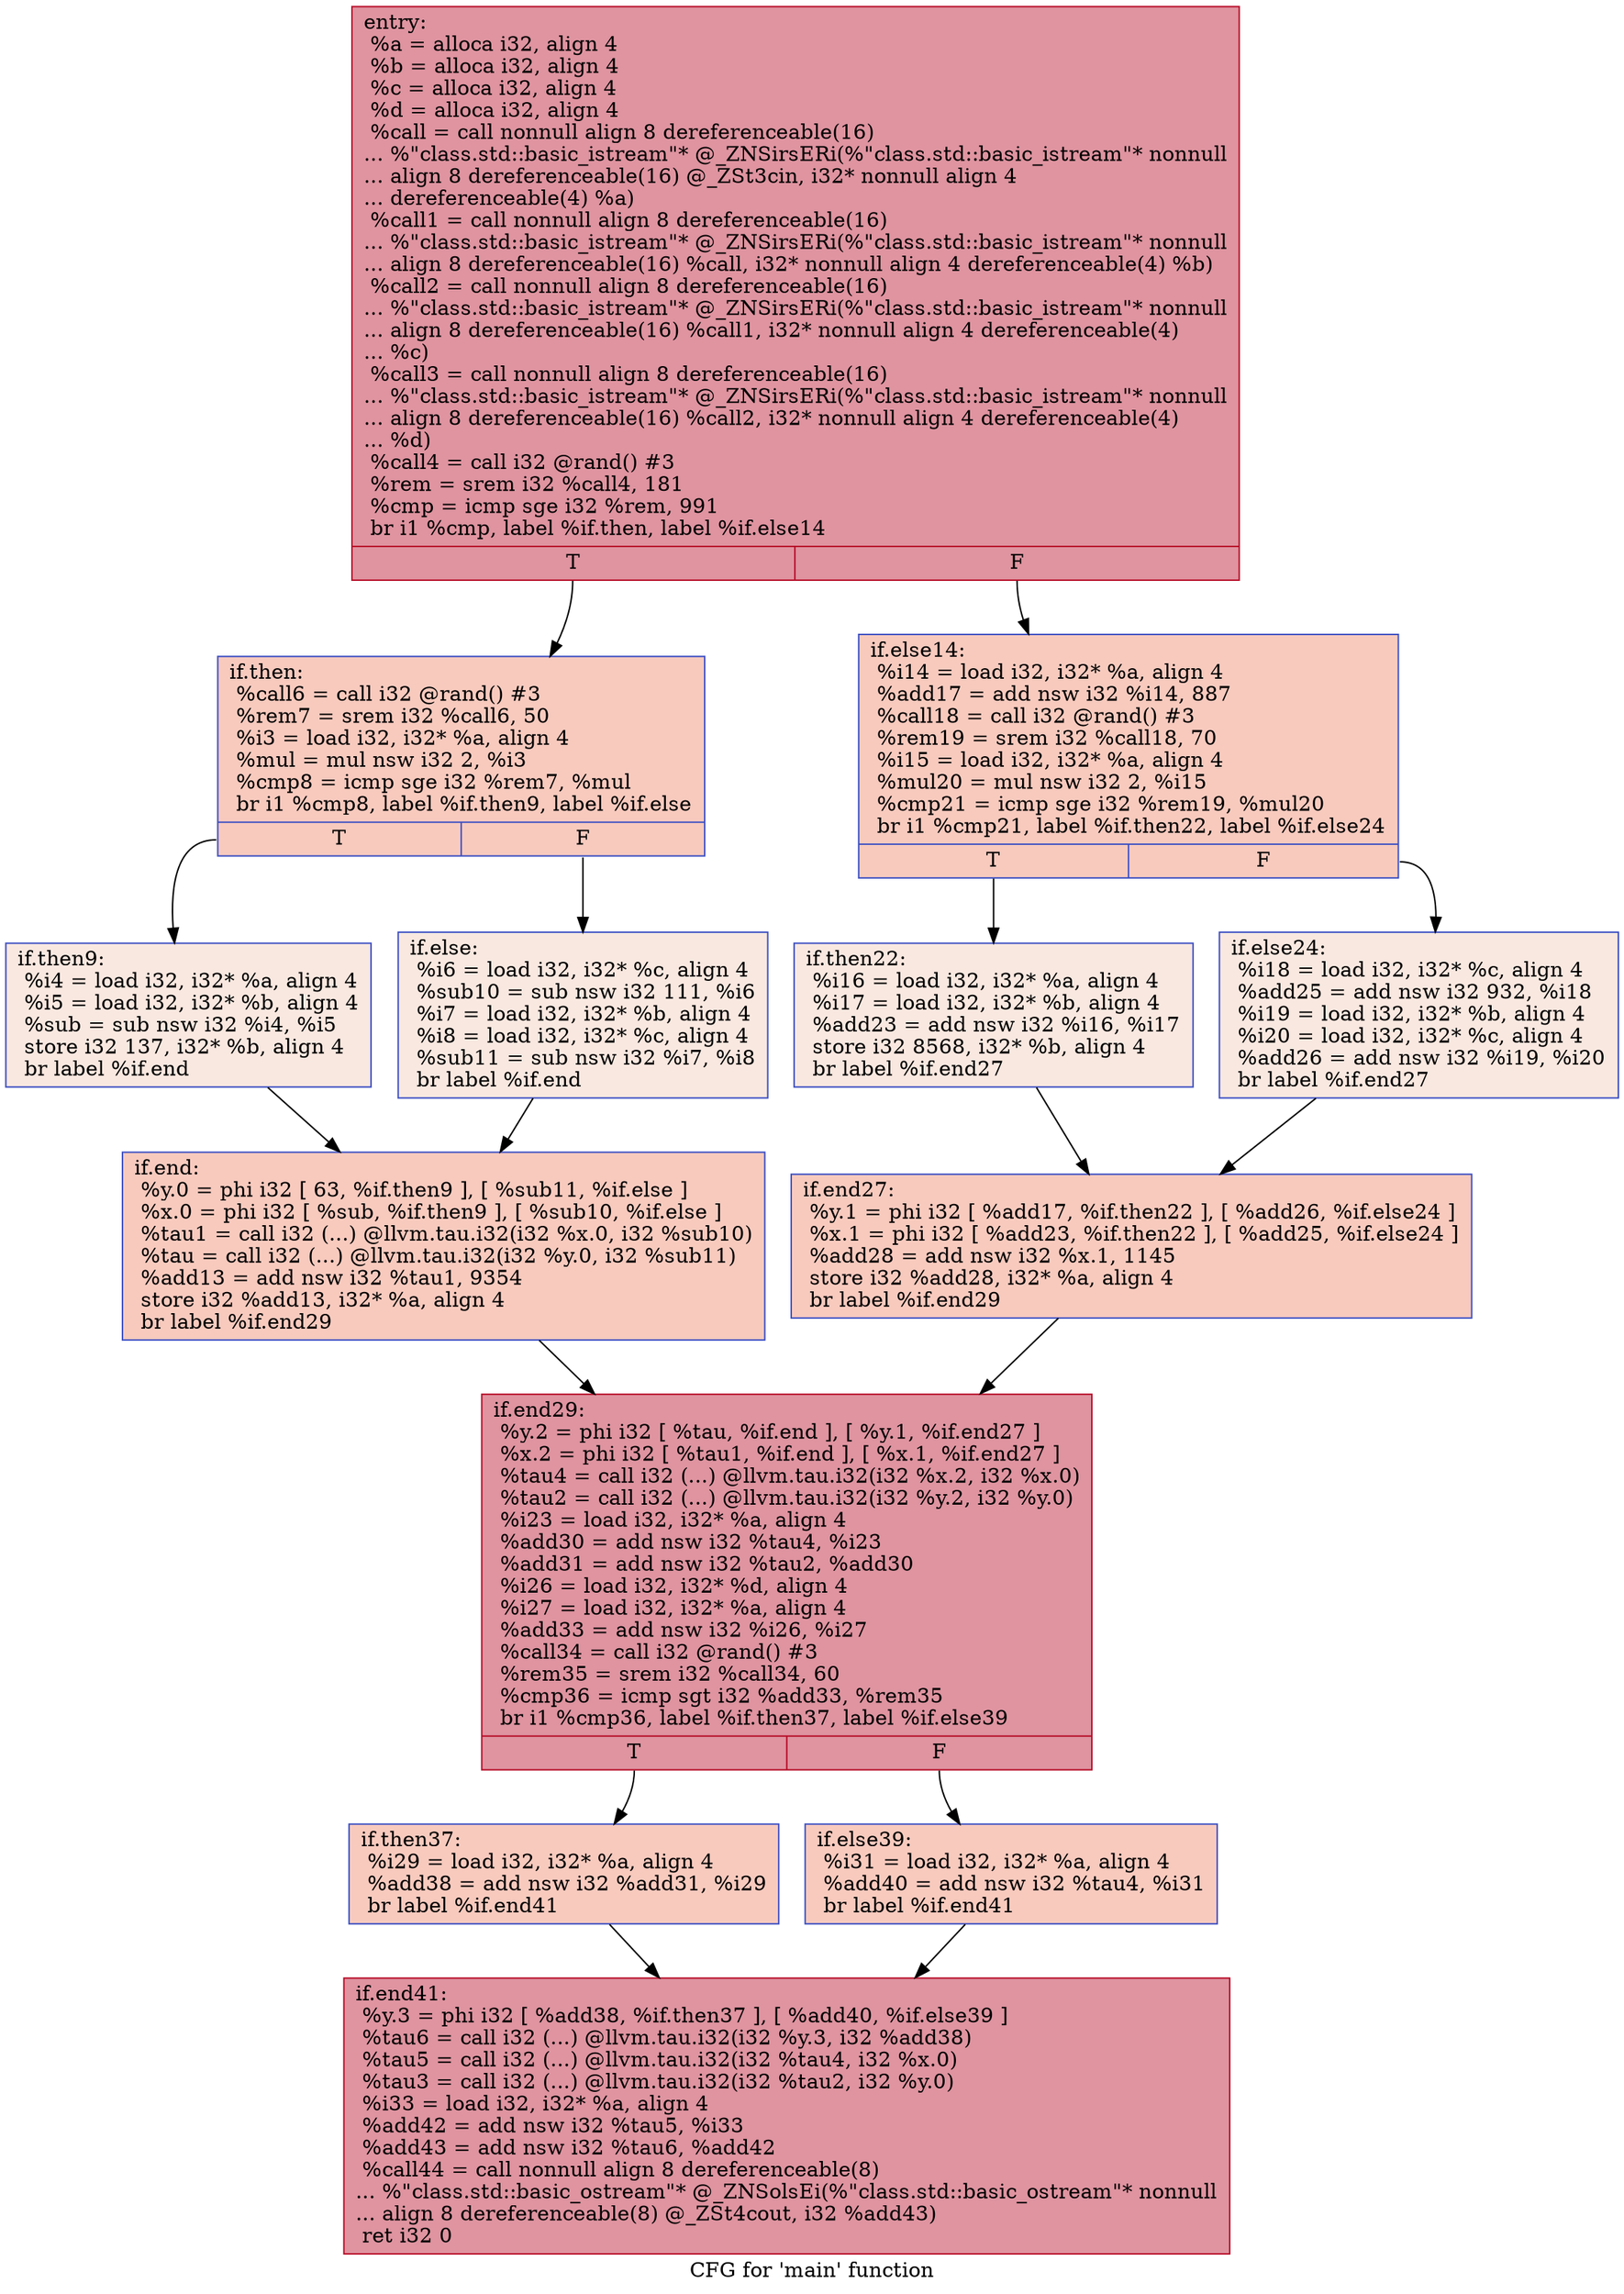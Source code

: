 digraph "CFG for 'main' function" {
	label="CFG for 'main' function";

	Node0x558bba752bf0 [shape=record,color="#b70d28ff", style=filled, fillcolor="#b70d2870",label="{entry:\l  %a = alloca i32, align 4\l  %b = alloca i32, align 4\l  %c = alloca i32, align 4\l  %d = alloca i32, align 4\l  %call = call nonnull align 8 dereferenceable(16)\l... %\"class.std::basic_istream\"* @_ZNSirsERi(%\"class.std::basic_istream\"* nonnull\l... align 8 dereferenceable(16) @_ZSt3cin, i32* nonnull align 4\l... dereferenceable(4) %a)\l  %call1 = call nonnull align 8 dereferenceable(16)\l... %\"class.std::basic_istream\"* @_ZNSirsERi(%\"class.std::basic_istream\"* nonnull\l... align 8 dereferenceable(16) %call, i32* nonnull align 4 dereferenceable(4) %b)\l  %call2 = call nonnull align 8 dereferenceable(16)\l... %\"class.std::basic_istream\"* @_ZNSirsERi(%\"class.std::basic_istream\"* nonnull\l... align 8 dereferenceable(16) %call1, i32* nonnull align 4 dereferenceable(4)\l... %c)\l  %call3 = call nonnull align 8 dereferenceable(16)\l... %\"class.std::basic_istream\"* @_ZNSirsERi(%\"class.std::basic_istream\"* nonnull\l... align 8 dereferenceable(16) %call2, i32* nonnull align 4 dereferenceable(4)\l... %d)\l  %call4 = call i32 @rand() #3\l  %rem = srem i32 %call4, 181\l  %cmp = icmp sge i32 %rem, 991\l  br i1 %cmp, label %if.then, label %if.else14\l|{<s0>T|<s1>F}}"];
	Node0x558bba752bf0:s0 -> Node0x558bba7538d0;
	Node0x558bba752bf0:s1 -> Node0x558bba753b40;
	Node0x558bba7538d0 [shape=record,color="#3d50c3ff", style=filled, fillcolor="#ef886b70",label="{if.then:                                          \l  %call6 = call i32 @rand() #3\l  %rem7 = srem i32 %call6, 50\l  %i3 = load i32, i32* %a, align 4\l  %mul = mul nsw i32 2, %i3\l  %cmp8 = icmp sge i32 %rem7, %mul\l  br i1 %cmp8, label %if.then9, label %if.else\l|{<s0>T|<s1>F}}"];
	Node0x558bba7538d0:s0 -> Node0x558bba7540e0;
	Node0x558bba7538d0:s1 -> Node0x558bba754160;
	Node0x558bba7540e0 [shape=record,color="#3d50c3ff", style=filled, fillcolor="#f1ccb870",label="{if.then9:                                         \l  %i4 = load i32, i32* %a, align 4\l  %i5 = load i32, i32* %b, align 4\l  %sub = sub nsw i32 %i4, %i5\l  store i32 137, i32* %b, align 4\l  br label %if.end\l}"];
	Node0x558bba7540e0 -> Node0x558bba754570;
	Node0x558bba754160 [shape=record,color="#3d50c3ff", style=filled, fillcolor="#f1ccb870",label="{if.else:                                          \l  %i6 = load i32, i32* %c, align 4\l  %sub10 = sub nsw i32 111, %i6\l  %i7 = load i32, i32* %b, align 4\l  %i8 = load i32, i32* %c, align 4\l  %sub11 = sub nsw i32 %i7, %i8\l  br label %if.end\l}"];
	Node0x558bba754160 -> Node0x558bba754570;
	Node0x558bba754570 [shape=record,color="#3d50c3ff", style=filled, fillcolor="#ef886b70",label="{if.end:                                           \l  %y.0 = phi i32 [ 63, %if.then9 ], [ %sub11, %if.else ]\l  %x.0 = phi i32 [ %sub, %if.then9 ], [ %sub10, %if.else ]\l  %tau1 = call i32 (...) @llvm.tau.i32(i32 %x.0, i32 %sub10)\l  %tau = call i32 (...) @llvm.tau.i32(i32 %y.0, i32 %sub11)\l  %add13 = add nsw i32 %tau1, 9354\l  store i32 %add13, i32* %a, align 4\l  br label %if.end29\l}"];
	Node0x558bba754570 -> Node0x558bba755320;
	Node0x558bba753b40 [shape=record,color="#3d50c3ff", style=filled, fillcolor="#ef886b70",label="{if.else14:                                        \l  %i14 = load i32, i32* %a, align 4\l  %add17 = add nsw i32 %i14, 887\l  %call18 = call i32 @rand() #3\l  %rem19 = srem i32 %call18, 70\l  %i15 = load i32, i32* %a, align 4\l  %mul20 = mul nsw i32 2, %i15\l  %cmp21 = icmp sge i32 %rem19, %mul20\l  br i1 %cmp21, label %if.then22, label %if.else24\l|{<s0>T|<s1>F}}"];
	Node0x558bba753b40:s0 -> Node0x558bba7561d0;
	Node0x558bba753b40:s1 -> Node0x558bba756250;
	Node0x558bba7561d0 [shape=record,color="#3d50c3ff", style=filled, fillcolor="#f1ccb870",label="{if.then22:                                        \l  %i16 = load i32, i32* %a, align 4\l  %i17 = load i32, i32* %b, align 4\l  %add23 = add nsw i32 %i16, %i17\l  store i32 8568, i32* %b, align 4\l  br label %if.end27\l}"];
	Node0x558bba7561d0 -> Node0x558bba756670;
	Node0x558bba756250 [shape=record,color="#3d50c3ff", style=filled, fillcolor="#f1ccb870",label="{if.else24:                                        \l  %i18 = load i32, i32* %c, align 4\l  %add25 = add nsw i32 932, %i18\l  %i19 = load i32, i32* %b, align 4\l  %i20 = load i32, i32* %c, align 4\l  %add26 = add nsw i32 %i19, %i20\l  br label %if.end27\l}"];
	Node0x558bba756250 -> Node0x558bba756670;
	Node0x558bba756670 [shape=record,color="#3d50c3ff", style=filled, fillcolor="#ef886b70",label="{if.end27:                                         \l  %y.1 = phi i32 [ %add17, %if.then22 ], [ %add26, %if.else24 ]\l  %x.1 = phi i32 [ %add23, %if.then22 ], [ %add25, %if.else24 ]\l  %add28 = add nsw i32 %x.1, 1145\l  store i32 %add28, i32* %a, align 4\l  br label %if.end29\l}"];
	Node0x558bba756670 -> Node0x558bba755320;
	Node0x558bba755320 [shape=record,color="#b70d28ff", style=filled, fillcolor="#b70d2870",label="{if.end29:                                         \l  %y.2 = phi i32 [ %tau, %if.end ], [ %y.1, %if.end27 ]\l  %x.2 = phi i32 [ %tau1, %if.end ], [ %x.1, %if.end27 ]\l  %tau4 = call i32 (...) @llvm.tau.i32(i32 %x.2, i32 %x.0)\l  %tau2 = call i32 (...) @llvm.tau.i32(i32 %y.2, i32 %y.0)\l  %i23 = load i32, i32* %a, align 4\l  %add30 = add nsw i32 %tau4, %i23\l  %add31 = add nsw i32 %tau2, %add30\l  %i26 = load i32, i32* %d, align 4\l  %i27 = load i32, i32* %a, align 4\l  %add33 = add nsw i32 %i26, %i27\l  %call34 = call i32 @rand() #3\l  %rem35 = srem i32 %call34, 60\l  %cmp36 = icmp sgt i32 %add33, %rem35\l  br i1 %cmp36, label %if.then37, label %if.else39\l|{<s0>T|<s1>F}}"];
	Node0x558bba755320:s0 -> Node0x558bba757df0;
	Node0x558bba755320:s1 -> Node0x558bba757ed0;
	Node0x558bba757df0 [shape=record,color="#3d50c3ff", style=filled, fillcolor="#ef886b70",label="{if.then37:                                        \l  %i29 = load i32, i32* %a, align 4\l  %add38 = add nsw i32 %add31, %i29\l  br label %if.end41\l}"];
	Node0x558bba757df0 -> Node0x558bba7581a0;
	Node0x558bba757ed0 [shape=record,color="#3d50c3ff", style=filled, fillcolor="#ef886b70",label="{if.else39:                                        \l  %i31 = load i32, i32* %a, align 4\l  %add40 = add nsw i32 %tau4, %i31\l  br label %if.end41\l}"];
	Node0x558bba757ed0 -> Node0x558bba7581a0;
	Node0x558bba7581a0 [shape=record,color="#b70d28ff", style=filled, fillcolor="#b70d2870",label="{if.end41:                                         \l  %y.3 = phi i32 [ %add38, %if.then37 ], [ %add40, %if.else39 ]\l  %tau6 = call i32 (...) @llvm.tau.i32(i32 %y.3, i32 %add38)\l  %tau5 = call i32 (...) @llvm.tau.i32(i32 %tau4, i32 %x.0)\l  %tau3 = call i32 (...) @llvm.tau.i32(i32 %tau2, i32 %y.0)\l  %i33 = load i32, i32* %a, align 4\l  %add42 = add nsw i32 %tau5, %i33\l  %add43 = add nsw i32 %tau6, %add42\l  %call44 = call nonnull align 8 dereferenceable(8)\l... %\"class.std::basic_ostream\"* @_ZNSolsEi(%\"class.std::basic_ostream\"* nonnull\l... align 8 dereferenceable(8) @_ZSt4cout, i32 %add43)\l  ret i32 0\l}"];
}
